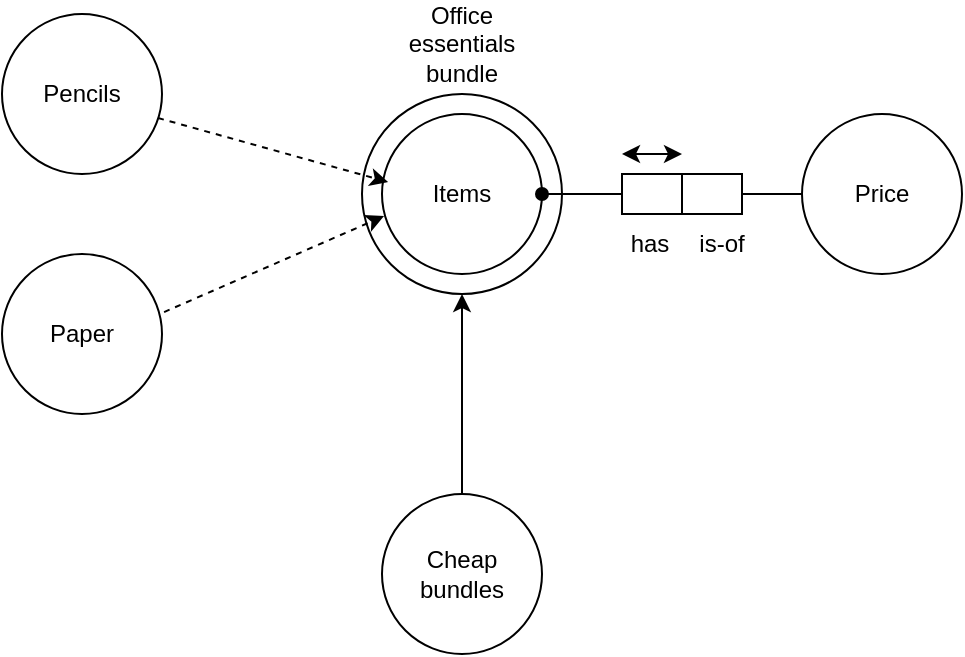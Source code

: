 <mxfile version="22.1.11" type="github">
  <diagram name="Page-1" id="zepi8L1Fa5KOCbv11WCR">
    <mxGraphModel dx="698" dy="648" grid="1" gridSize="10" guides="1" tooltips="1" connect="1" arrows="1" fold="1" page="1" pageScale="1" pageWidth="827" pageHeight="1169" math="0" shadow="0">
      <root>
        <mxCell id="0" />
        <mxCell id="1" parent="0" />
        <mxCell id="6d0xhP9Bua8mKnlUmiVI-2" value="" style="ellipse;whiteSpace=wrap;html=1;aspect=fixed;" vertex="1" parent="1">
          <mxGeometry x="300" y="160" width="100" height="100" as="geometry" />
        </mxCell>
        <mxCell id="6d0xhP9Bua8mKnlUmiVI-1" value="Items" style="ellipse;whiteSpace=wrap;html=1;" vertex="1" parent="1">
          <mxGeometry x="310" y="170" width="80" height="80" as="geometry" />
        </mxCell>
        <mxCell id="6d0xhP9Bua8mKnlUmiVI-4" value="&lt;div&gt;Office essentials&lt;/div&gt;&lt;div&gt;bundle&lt;br&gt;&lt;/div&gt;" style="text;html=1;strokeColor=none;fillColor=none;align=center;verticalAlign=middle;whiteSpace=wrap;rounded=0;" vertex="1" parent="1">
          <mxGeometry x="320" y="120" width="60" height="30" as="geometry" />
        </mxCell>
        <mxCell id="6d0xhP9Bua8mKnlUmiVI-5" value="Cheap bundles" style="ellipse;whiteSpace=wrap;html=1;aspect=fixed;" vertex="1" parent="1">
          <mxGeometry x="310" y="360" width="80" height="80" as="geometry" />
        </mxCell>
        <mxCell id="6d0xhP9Bua8mKnlUmiVI-8" value="" style="endArrow=classic;html=1;rounded=0;entryX=0.5;entryY=1;entryDx=0;entryDy=0;exitX=0.5;exitY=0;exitDx=0;exitDy=0;" edge="1" parent="1" source="6d0xhP9Bua8mKnlUmiVI-5" target="6d0xhP9Bua8mKnlUmiVI-2">
          <mxGeometry width="50" height="50" relative="1" as="geometry">
            <mxPoint x="350" y="370" as="sourcePoint" />
            <mxPoint x="390" y="320" as="targetPoint" />
          </mxGeometry>
        </mxCell>
        <mxCell id="6d0xhP9Bua8mKnlUmiVI-9" value="Price" style="ellipse;whiteSpace=wrap;html=1;aspect=fixed;" vertex="1" parent="1">
          <mxGeometry x="520" y="170" width="80" height="80" as="geometry" />
        </mxCell>
        <mxCell id="6d0xhP9Bua8mKnlUmiVI-11" value="" style="shape=process;whiteSpace=wrap;html=1;backgroundOutline=1;size=0.5;" vertex="1" parent="1">
          <mxGeometry x="430" y="200" width="60" height="20" as="geometry" />
        </mxCell>
        <mxCell id="6d0xhP9Bua8mKnlUmiVI-12" value="" style="endArrow=none;html=1;rounded=0;exitX=1;exitY=0.5;exitDx=0;exitDy=0;entryX=0;entryY=0.5;entryDx=0;entryDy=0;startArrow=oval;startFill=1;" edge="1" parent="1" source="6d0xhP9Bua8mKnlUmiVI-1" target="6d0xhP9Bua8mKnlUmiVI-11">
          <mxGeometry width="50" height="50" relative="1" as="geometry">
            <mxPoint x="480" y="370" as="sourcePoint" />
            <mxPoint x="530" y="320" as="targetPoint" />
          </mxGeometry>
        </mxCell>
        <mxCell id="6d0xhP9Bua8mKnlUmiVI-13" value="" style="endArrow=none;html=1;rounded=0;entryX=0;entryY=0.5;entryDx=0;entryDy=0;exitX=1;exitY=0.5;exitDx=0;exitDy=0;" edge="1" parent="1" source="6d0xhP9Bua8mKnlUmiVI-11" target="6d0xhP9Bua8mKnlUmiVI-9">
          <mxGeometry width="50" height="50" relative="1" as="geometry">
            <mxPoint x="500" y="230" as="sourcePoint" />
            <mxPoint x="440" y="220" as="targetPoint" />
          </mxGeometry>
        </mxCell>
        <mxCell id="6d0xhP9Bua8mKnlUmiVI-14" value="Pencils" style="ellipse;whiteSpace=wrap;html=1;aspect=fixed;" vertex="1" parent="1">
          <mxGeometry x="120" y="120" width="80" height="80" as="geometry" />
        </mxCell>
        <mxCell id="6d0xhP9Bua8mKnlUmiVI-15" value="Paper" style="ellipse;whiteSpace=wrap;html=1;aspect=fixed;" vertex="1" parent="1">
          <mxGeometry x="120" y="240" width="80" height="80" as="geometry" />
        </mxCell>
        <mxCell id="6d0xhP9Bua8mKnlUmiVI-16" value="" style="endArrow=classic;html=1;rounded=0;exitX=0.975;exitY=0.65;exitDx=0;exitDy=0;exitPerimeter=0;entryX=0.038;entryY=0.425;entryDx=0;entryDy=0;entryPerimeter=0;dashed=1;" edge="1" parent="1" source="6d0xhP9Bua8mKnlUmiVI-14" target="6d0xhP9Bua8mKnlUmiVI-1">
          <mxGeometry width="50" height="50" relative="1" as="geometry">
            <mxPoint x="290" y="310" as="sourcePoint" />
            <mxPoint x="340" y="260" as="targetPoint" />
          </mxGeometry>
        </mxCell>
        <mxCell id="6d0xhP9Bua8mKnlUmiVI-17" value="" style="endArrow=classic;html=1;rounded=0;exitX=1.013;exitY=0.363;exitDx=0;exitDy=0;exitPerimeter=0;entryX=0.013;entryY=0.638;entryDx=0;entryDy=0;entryPerimeter=0;dashed=1;" edge="1" parent="1" source="6d0xhP9Bua8mKnlUmiVI-15" target="6d0xhP9Bua8mKnlUmiVI-1">
          <mxGeometry width="50" height="50" relative="1" as="geometry">
            <mxPoint x="290" y="310" as="sourcePoint" />
            <mxPoint x="340" y="260" as="targetPoint" />
          </mxGeometry>
        </mxCell>
        <mxCell id="6d0xhP9Bua8mKnlUmiVI-18" value="has" style="text;html=1;strokeColor=none;fillColor=none;align=center;verticalAlign=middle;whiteSpace=wrap;rounded=0;" vertex="1" parent="1">
          <mxGeometry x="414" y="220" width="60" height="30" as="geometry" />
        </mxCell>
        <mxCell id="6d0xhP9Bua8mKnlUmiVI-19" value="is-of" style="text;html=1;strokeColor=none;fillColor=none;align=center;verticalAlign=middle;whiteSpace=wrap;rounded=0;" vertex="1" parent="1">
          <mxGeometry x="450" y="220" width="60" height="30" as="geometry" />
        </mxCell>
        <mxCell id="6d0xhP9Bua8mKnlUmiVI-20" value="" style="endArrow=classic;startArrow=classic;html=1;rounded=0;" edge="1" parent="1">
          <mxGeometry width="50" height="50" relative="1" as="geometry">
            <mxPoint x="430" y="190" as="sourcePoint" />
            <mxPoint x="460" y="190" as="targetPoint" />
          </mxGeometry>
        </mxCell>
      </root>
    </mxGraphModel>
  </diagram>
</mxfile>

